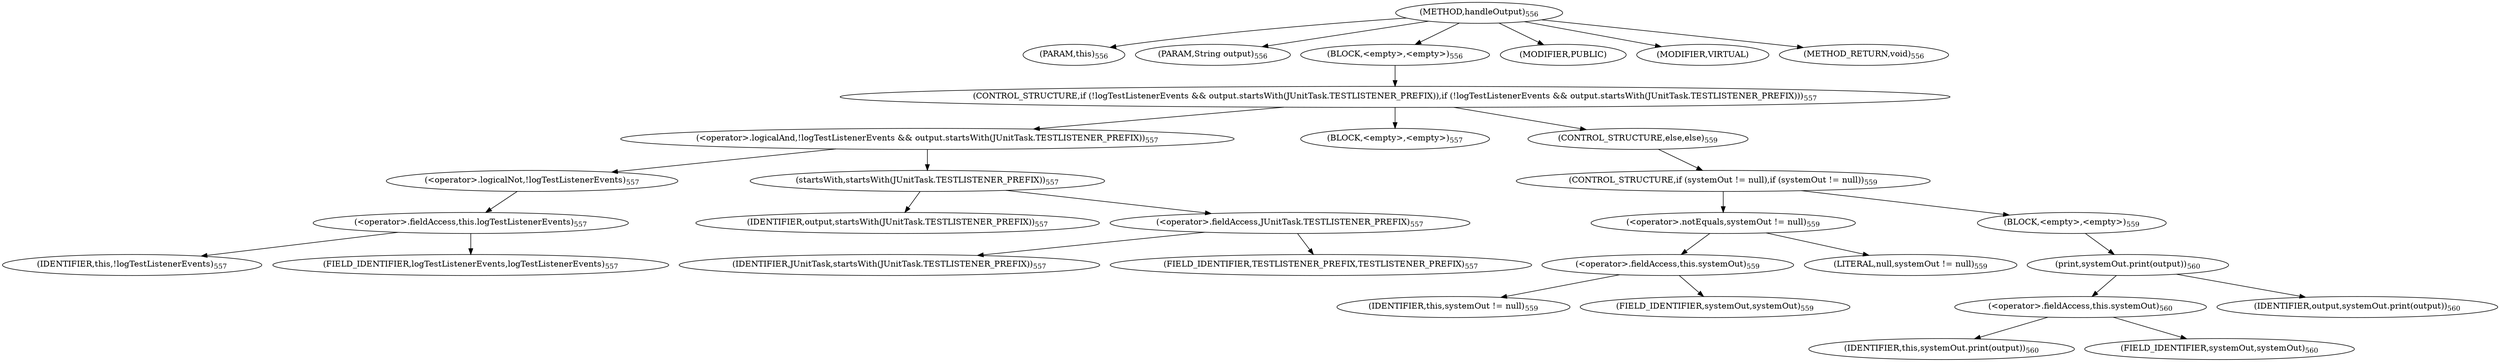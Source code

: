 digraph "handleOutput" {  
"1121" [label = <(METHOD,handleOutput)<SUB>556</SUB>> ]
"1122" [label = <(PARAM,this)<SUB>556</SUB>> ]
"1123" [label = <(PARAM,String output)<SUB>556</SUB>> ]
"1124" [label = <(BLOCK,&lt;empty&gt;,&lt;empty&gt;)<SUB>556</SUB>> ]
"1125" [label = <(CONTROL_STRUCTURE,if (!logTestListenerEvents &amp;&amp; output.startsWith(JUnitTask.TESTLISTENER_PREFIX)),if (!logTestListenerEvents &amp;&amp; output.startsWith(JUnitTask.TESTLISTENER_PREFIX)))<SUB>557</SUB>> ]
"1126" [label = <(&lt;operator&gt;.logicalAnd,!logTestListenerEvents &amp;&amp; output.startsWith(JUnitTask.TESTLISTENER_PREFIX))<SUB>557</SUB>> ]
"1127" [label = <(&lt;operator&gt;.logicalNot,!logTestListenerEvents)<SUB>557</SUB>> ]
"1128" [label = <(&lt;operator&gt;.fieldAccess,this.logTestListenerEvents)<SUB>557</SUB>> ]
"1129" [label = <(IDENTIFIER,this,!logTestListenerEvents)<SUB>557</SUB>> ]
"1130" [label = <(FIELD_IDENTIFIER,logTestListenerEvents,logTestListenerEvents)<SUB>557</SUB>> ]
"1131" [label = <(startsWith,startsWith(JUnitTask.TESTLISTENER_PREFIX))<SUB>557</SUB>> ]
"1132" [label = <(IDENTIFIER,output,startsWith(JUnitTask.TESTLISTENER_PREFIX))<SUB>557</SUB>> ]
"1133" [label = <(&lt;operator&gt;.fieldAccess,JUnitTask.TESTLISTENER_PREFIX)<SUB>557</SUB>> ]
"1134" [label = <(IDENTIFIER,JUnitTask,startsWith(JUnitTask.TESTLISTENER_PREFIX))<SUB>557</SUB>> ]
"1135" [label = <(FIELD_IDENTIFIER,TESTLISTENER_PREFIX,TESTLISTENER_PREFIX)<SUB>557</SUB>> ]
"1136" [label = <(BLOCK,&lt;empty&gt;,&lt;empty&gt;)<SUB>557</SUB>> ]
"1137" [label = <(CONTROL_STRUCTURE,else,else)<SUB>559</SUB>> ]
"1138" [label = <(CONTROL_STRUCTURE,if (systemOut != null),if (systemOut != null))<SUB>559</SUB>> ]
"1139" [label = <(&lt;operator&gt;.notEquals,systemOut != null)<SUB>559</SUB>> ]
"1140" [label = <(&lt;operator&gt;.fieldAccess,this.systemOut)<SUB>559</SUB>> ]
"1141" [label = <(IDENTIFIER,this,systemOut != null)<SUB>559</SUB>> ]
"1142" [label = <(FIELD_IDENTIFIER,systemOut,systemOut)<SUB>559</SUB>> ]
"1143" [label = <(LITERAL,null,systemOut != null)<SUB>559</SUB>> ]
"1144" [label = <(BLOCK,&lt;empty&gt;,&lt;empty&gt;)<SUB>559</SUB>> ]
"1145" [label = <(print,systemOut.print(output))<SUB>560</SUB>> ]
"1146" [label = <(&lt;operator&gt;.fieldAccess,this.systemOut)<SUB>560</SUB>> ]
"1147" [label = <(IDENTIFIER,this,systemOut.print(output))<SUB>560</SUB>> ]
"1148" [label = <(FIELD_IDENTIFIER,systemOut,systemOut)<SUB>560</SUB>> ]
"1149" [label = <(IDENTIFIER,output,systemOut.print(output))<SUB>560</SUB>> ]
"1150" [label = <(MODIFIER,PUBLIC)> ]
"1151" [label = <(MODIFIER,VIRTUAL)> ]
"1152" [label = <(METHOD_RETURN,void)<SUB>556</SUB>> ]
  "1121" -> "1122" 
  "1121" -> "1123" 
  "1121" -> "1124" 
  "1121" -> "1150" 
  "1121" -> "1151" 
  "1121" -> "1152" 
  "1124" -> "1125" 
  "1125" -> "1126" 
  "1125" -> "1136" 
  "1125" -> "1137" 
  "1126" -> "1127" 
  "1126" -> "1131" 
  "1127" -> "1128" 
  "1128" -> "1129" 
  "1128" -> "1130" 
  "1131" -> "1132" 
  "1131" -> "1133" 
  "1133" -> "1134" 
  "1133" -> "1135" 
  "1137" -> "1138" 
  "1138" -> "1139" 
  "1138" -> "1144" 
  "1139" -> "1140" 
  "1139" -> "1143" 
  "1140" -> "1141" 
  "1140" -> "1142" 
  "1144" -> "1145" 
  "1145" -> "1146" 
  "1145" -> "1149" 
  "1146" -> "1147" 
  "1146" -> "1148" 
}
